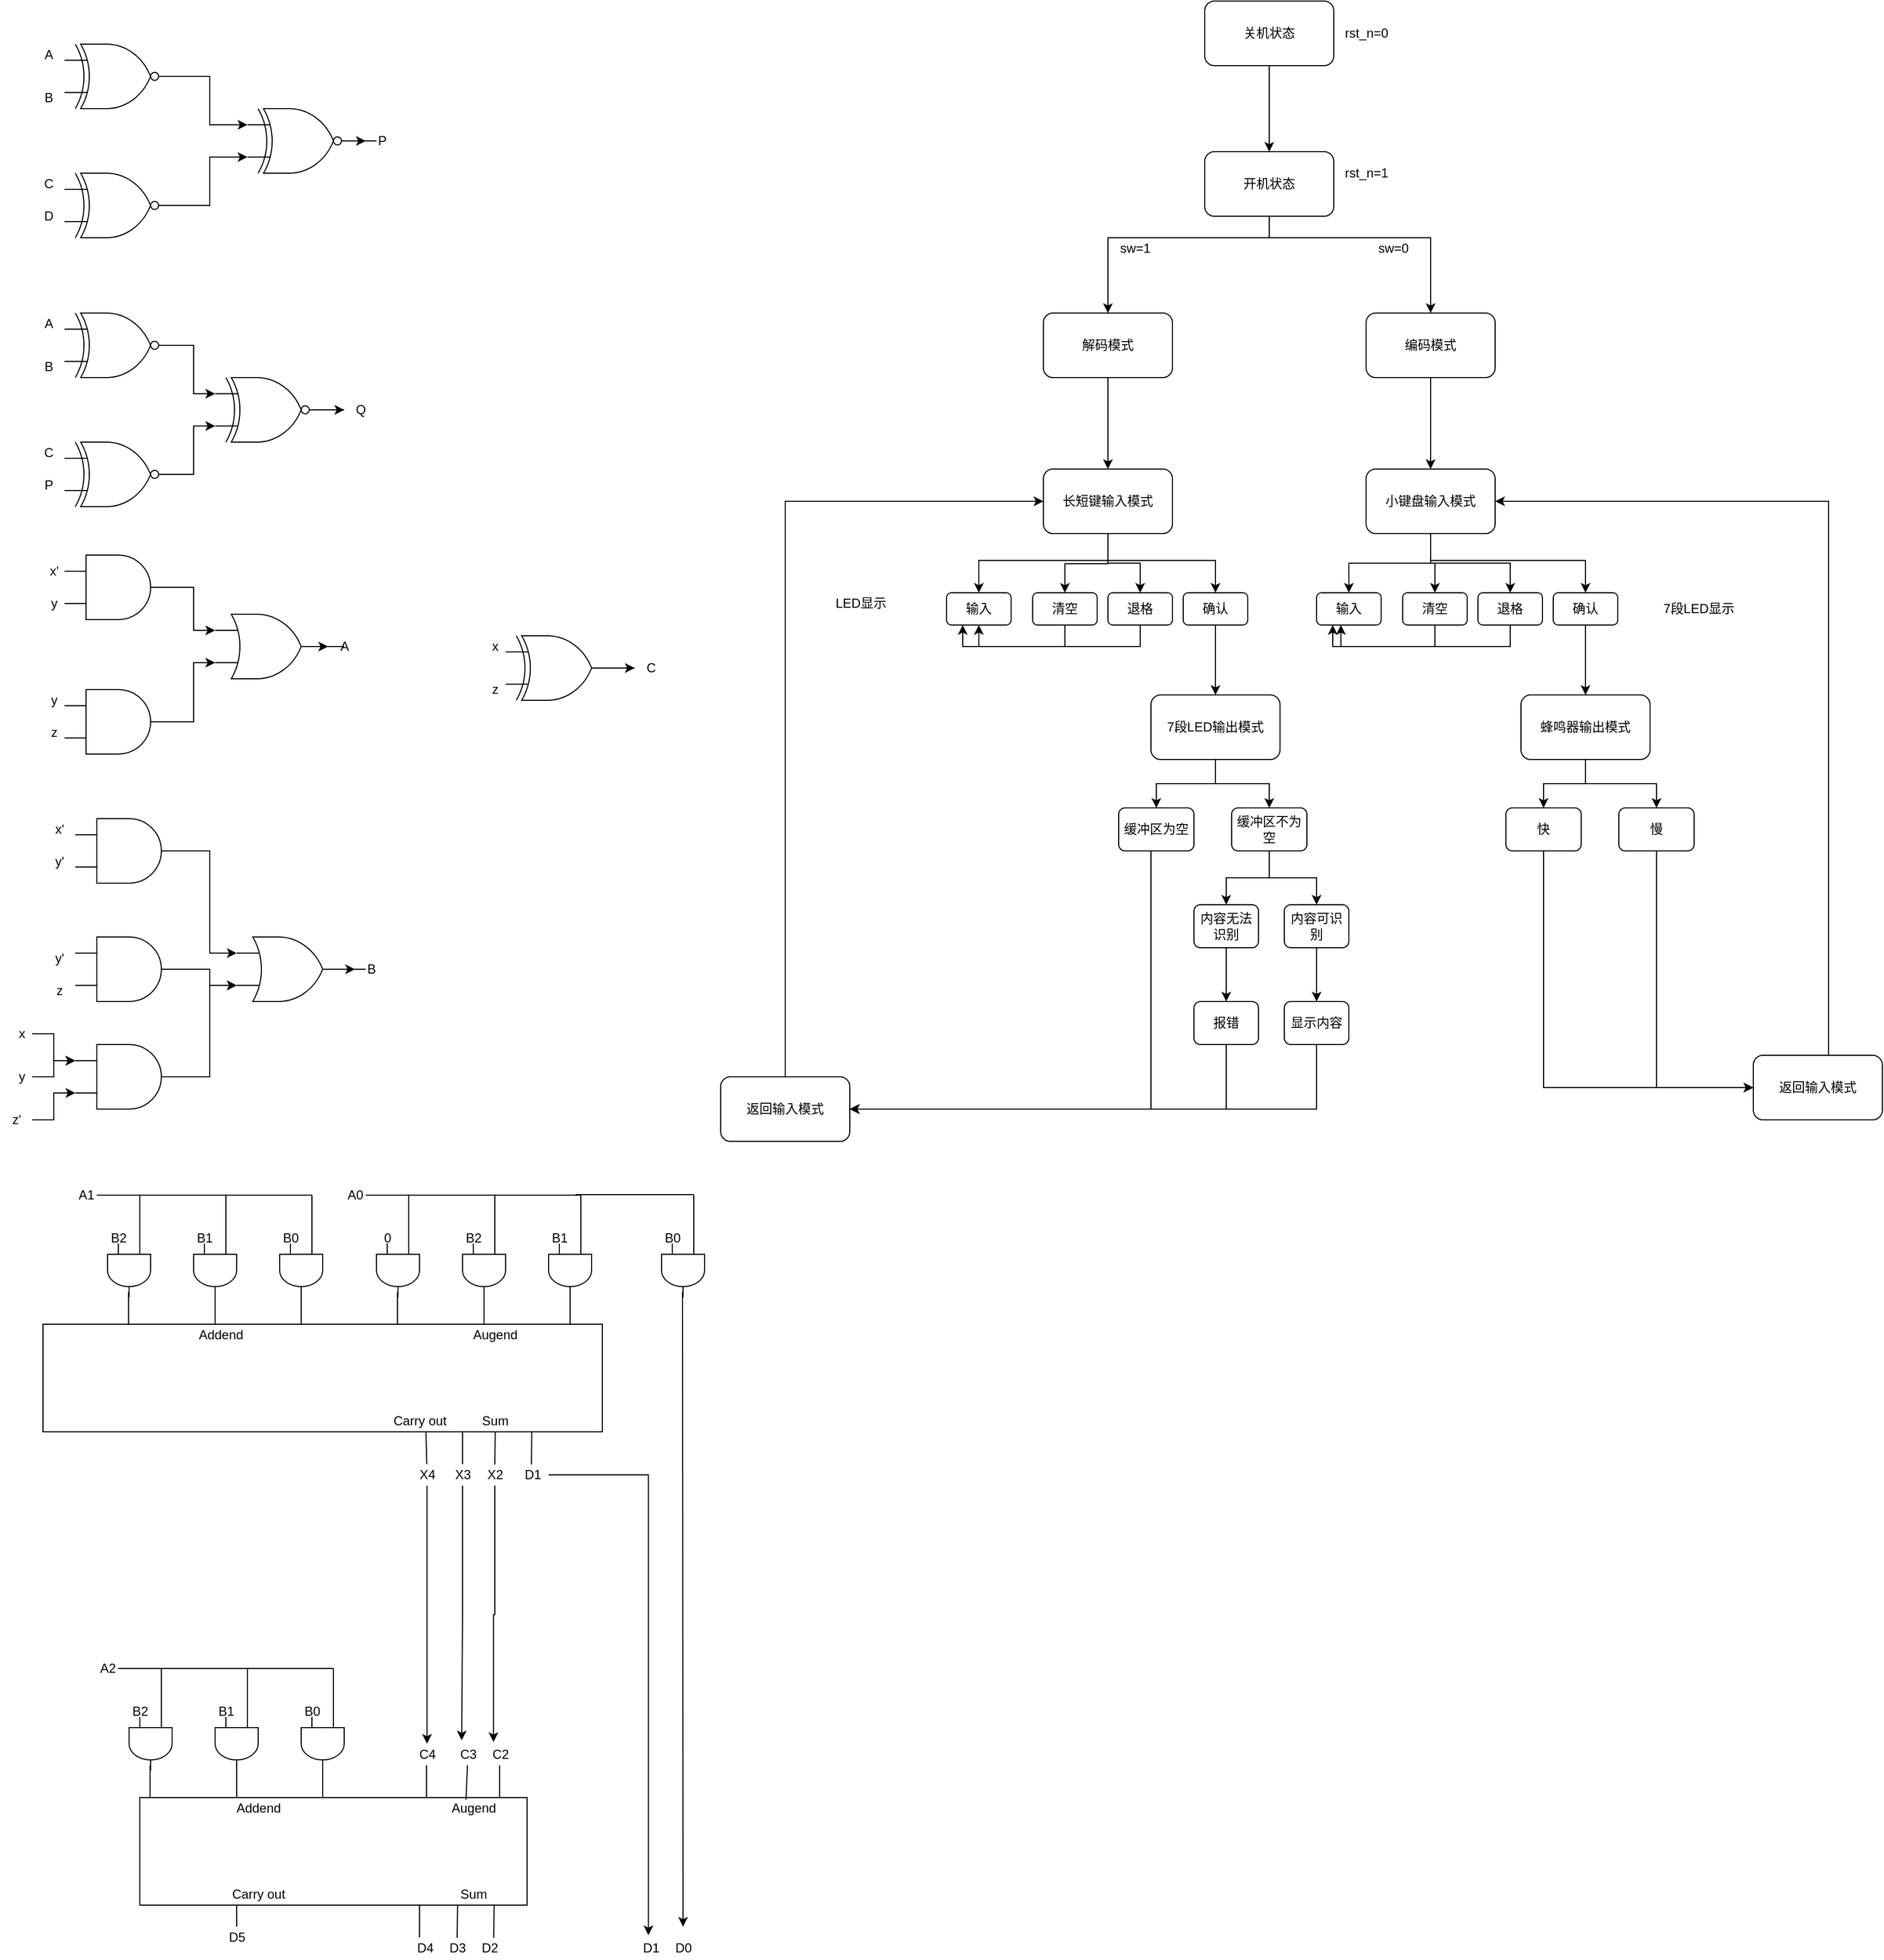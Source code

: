 <mxfile version="15.9.1" type="github">
  <diagram id="HOyGqZg31SvVwOIPDmei" name="Page-1">
    <mxGraphModel dx="2240" dy="741" grid="1" gridSize="10" guides="1" tooltips="1" connect="1" arrows="1" fold="1" page="1" pageScale="1" pageWidth="827" pageHeight="1169" math="0" shadow="0">
      <root>
        <mxCell id="0" />
        <mxCell id="1" parent="0" />
        <mxCell id="2spypk5fZ_alFXh8XVKF-3" value="" style="edgeStyle=orthogonalEdgeStyle;rounded=0;orthogonalLoop=1;jettySize=auto;html=1;" parent="1" source="2spypk5fZ_alFXh8XVKF-1" target="2spypk5fZ_alFXh8XVKF-2" edge="1">
          <mxGeometry relative="1" as="geometry" />
        </mxCell>
        <mxCell id="2spypk5fZ_alFXh8XVKF-1" value="关机状态" style="rounded=1;whiteSpace=wrap;html=1;" parent="1" vertex="1">
          <mxGeometry x="310" y="90" width="120" height="60" as="geometry" />
        </mxCell>
        <mxCell id="2spypk5fZ_alFXh8XVKF-8" style="edgeStyle=orthogonalEdgeStyle;rounded=0;orthogonalLoop=1;jettySize=auto;html=1;entryX=0.5;entryY=0;entryDx=0;entryDy=0;" parent="1" source="2spypk5fZ_alFXh8XVKF-2" target="2spypk5fZ_alFXh8XVKF-6" edge="1">
          <mxGeometry relative="1" as="geometry">
            <Array as="points">
              <mxPoint x="370" y="310" />
              <mxPoint x="220" y="310" />
            </Array>
          </mxGeometry>
        </mxCell>
        <mxCell id="2spypk5fZ_alFXh8XVKF-9" style="edgeStyle=orthogonalEdgeStyle;rounded=0;orthogonalLoop=1;jettySize=auto;html=1;entryX=0.5;entryY=0;entryDx=0;entryDy=0;" parent="1" source="2spypk5fZ_alFXh8XVKF-2" target="2spypk5fZ_alFXh8XVKF-7" edge="1">
          <mxGeometry relative="1" as="geometry">
            <Array as="points">
              <mxPoint x="370" y="310" />
              <mxPoint x="520" y="310" />
              <mxPoint x="520" y="380" />
            </Array>
          </mxGeometry>
        </mxCell>
        <mxCell id="2spypk5fZ_alFXh8XVKF-2" value="开机状态" style="whiteSpace=wrap;html=1;rounded=1;" parent="1" vertex="1">
          <mxGeometry x="310" y="230" width="120" height="60" as="geometry" />
        </mxCell>
        <mxCell id="2spypk5fZ_alFXh8XVKF-4" value="rst_n=0" style="text;html=1;align=center;verticalAlign=middle;resizable=0;points=[];autosize=1;strokeColor=none;fillColor=none;" parent="1" vertex="1">
          <mxGeometry x="430" y="110" width="60" height="20" as="geometry" />
        </mxCell>
        <mxCell id="2spypk5fZ_alFXh8XVKF-5" value="rst_n=1" style="text;html=1;align=center;verticalAlign=middle;resizable=0;points=[];autosize=1;strokeColor=none;fillColor=none;" parent="1" vertex="1">
          <mxGeometry x="430" y="240" width="60" height="20" as="geometry" />
        </mxCell>
        <mxCell id="2spypk5fZ_alFXh8XVKF-15" style="edgeStyle=orthogonalEdgeStyle;rounded=0;orthogonalLoop=1;jettySize=auto;html=1;entryX=0.5;entryY=0;entryDx=0;entryDy=0;" parent="1" source="2spypk5fZ_alFXh8XVKF-6" target="2spypk5fZ_alFXh8XVKF-12" edge="1">
          <mxGeometry relative="1" as="geometry" />
        </mxCell>
        <mxCell id="2spypk5fZ_alFXh8XVKF-6" value="解码模式" style="rounded=1;whiteSpace=wrap;html=1;" parent="1" vertex="1">
          <mxGeometry x="160" y="380" width="120" height="60" as="geometry" />
        </mxCell>
        <mxCell id="2spypk5fZ_alFXh8XVKF-16" style="edgeStyle=orthogonalEdgeStyle;rounded=0;orthogonalLoop=1;jettySize=auto;html=1;entryX=0.5;entryY=0;entryDx=0;entryDy=0;" parent="1" source="2spypk5fZ_alFXh8XVKF-7" target="2spypk5fZ_alFXh8XVKF-14" edge="1">
          <mxGeometry relative="1" as="geometry" />
        </mxCell>
        <mxCell id="2spypk5fZ_alFXh8XVKF-7" value="编码模式" style="rounded=1;whiteSpace=wrap;html=1;" parent="1" vertex="1">
          <mxGeometry x="460" y="380" width="120" height="60" as="geometry" />
        </mxCell>
        <mxCell id="2spypk5fZ_alFXh8XVKF-10" value="sw=1" style="text;html=1;align=center;verticalAlign=middle;resizable=0;points=[];autosize=1;strokeColor=none;fillColor=none;" parent="1" vertex="1">
          <mxGeometry x="220" y="310" width="50" height="20" as="geometry" />
        </mxCell>
        <mxCell id="2spypk5fZ_alFXh8XVKF-11" value="sw=0" style="text;html=1;align=center;verticalAlign=middle;resizable=0;points=[];autosize=1;strokeColor=none;fillColor=none;" parent="1" vertex="1">
          <mxGeometry x="460" y="310" width="50" height="20" as="geometry" />
        </mxCell>
        <mxCell id="2spypk5fZ_alFXh8XVKF-23" style="edgeStyle=orthogonalEdgeStyle;rounded=0;orthogonalLoop=1;jettySize=auto;html=1;entryX=0.5;entryY=0;entryDx=0;entryDy=0;" parent="1" source="2spypk5fZ_alFXh8XVKF-12" target="2spypk5fZ_alFXh8XVKF-17" edge="1">
          <mxGeometry relative="1" as="geometry">
            <Array as="points">
              <mxPoint x="220" y="610" />
              <mxPoint x="100" y="610" />
              <mxPoint x="100" y="640" />
            </Array>
          </mxGeometry>
        </mxCell>
        <mxCell id="2spypk5fZ_alFXh8XVKF-24" style="edgeStyle=orthogonalEdgeStyle;rounded=0;orthogonalLoop=1;jettySize=auto;html=1;entryX=0.5;entryY=0;entryDx=0;entryDy=0;" parent="1" source="2spypk5fZ_alFXh8XVKF-12" target="2spypk5fZ_alFXh8XVKF-20" edge="1">
          <mxGeometry relative="1" as="geometry">
            <Array as="points">
              <mxPoint x="220" y="610" />
              <mxPoint x="320" y="610" />
            </Array>
          </mxGeometry>
        </mxCell>
        <mxCell id="2spypk5fZ_alFXh8XVKF-25" style="edgeStyle=orthogonalEdgeStyle;rounded=0;orthogonalLoop=1;jettySize=auto;html=1;entryX=0.5;entryY=0;entryDx=0;entryDy=0;" parent="1" source="2spypk5fZ_alFXh8XVKF-12" target="2spypk5fZ_alFXh8XVKF-19" edge="1">
          <mxGeometry relative="1" as="geometry" />
        </mxCell>
        <mxCell id="2spypk5fZ_alFXh8XVKF-26" style="edgeStyle=orthogonalEdgeStyle;rounded=0;orthogonalLoop=1;jettySize=auto;html=1;entryX=0.5;entryY=0;entryDx=0;entryDy=0;" parent="1" source="2spypk5fZ_alFXh8XVKF-12" target="2spypk5fZ_alFXh8XVKF-18" edge="1">
          <mxGeometry relative="1" as="geometry">
            <Array as="points">
              <mxPoint x="220" y="613" />
              <mxPoint x="180" y="613" />
            </Array>
          </mxGeometry>
        </mxCell>
        <mxCell id="2spypk5fZ_alFXh8XVKF-12" value="长短键输入模式" style="rounded=1;whiteSpace=wrap;html=1;" parent="1" vertex="1">
          <mxGeometry x="160" y="525" width="120" height="60" as="geometry" />
        </mxCell>
        <mxCell id="2spypk5fZ_alFXh8XVKF-31" style="edgeStyle=orthogonalEdgeStyle;rounded=0;orthogonalLoop=1;jettySize=auto;html=1;entryX=0.5;entryY=0;entryDx=0;entryDy=0;" parent="1" source="2spypk5fZ_alFXh8XVKF-14" target="2spypk5fZ_alFXh8XVKF-27" edge="1">
          <mxGeometry relative="1" as="geometry" />
        </mxCell>
        <mxCell id="2spypk5fZ_alFXh8XVKF-32" style="edgeStyle=orthogonalEdgeStyle;rounded=0;orthogonalLoop=1;jettySize=auto;html=1;entryX=0.5;entryY=0;entryDx=0;entryDy=0;" parent="1" source="2spypk5fZ_alFXh8XVKF-14" target="2spypk5fZ_alFXh8XVKF-28" edge="1">
          <mxGeometry relative="1" as="geometry" />
        </mxCell>
        <mxCell id="2spypk5fZ_alFXh8XVKF-33" style="edgeStyle=orthogonalEdgeStyle;rounded=0;orthogonalLoop=1;jettySize=auto;html=1;entryX=0.5;entryY=0;entryDx=0;entryDy=0;" parent="1" source="2spypk5fZ_alFXh8XVKF-14" target="2spypk5fZ_alFXh8XVKF-29" edge="1">
          <mxGeometry relative="1" as="geometry" />
        </mxCell>
        <mxCell id="2spypk5fZ_alFXh8XVKF-34" style="edgeStyle=orthogonalEdgeStyle;rounded=0;orthogonalLoop=1;jettySize=auto;html=1;" parent="1" source="2spypk5fZ_alFXh8XVKF-14" target="2spypk5fZ_alFXh8XVKF-30" edge="1">
          <mxGeometry relative="1" as="geometry">
            <Array as="points">
              <mxPoint x="520" y="610" />
              <mxPoint x="664" y="610" />
            </Array>
          </mxGeometry>
        </mxCell>
        <mxCell id="2spypk5fZ_alFXh8XVKF-14" value="小键盘输入模式" style="rounded=1;whiteSpace=wrap;html=1;" parent="1" vertex="1">
          <mxGeometry x="460" y="525" width="120" height="60" as="geometry" />
        </mxCell>
        <mxCell id="2spypk5fZ_alFXh8XVKF-17" value="输入" style="rounded=1;whiteSpace=wrap;html=1;" parent="1" vertex="1">
          <mxGeometry x="70" y="640" width="60" height="30" as="geometry" />
        </mxCell>
        <mxCell id="2spypk5fZ_alFXh8XVKF-35" style="edgeStyle=orthogonalEdgeStyle;rounded=0;orthogonalLoop=1;jettySize=auto;html=1;entryX=0.5;entryY=1;entryDx=0;entryDy=0;" parent="1" source="2spypk5fZ_alFXh8XVKF-18" target="2spypk5fZ_alFXh8XVKF-17" edge="1">
          <mxGeometry relative="1" as="geometry">
            <Array as="points">
              <mxPoint x="180" y="690" />
              <mxPoint x="100" y="690" />
            </Array>
          </mxGeometry>
        </mxCell>
        <mxCell id="2spypk5fZ_alFXh8XVKF-18" value="清空" style="rounded=1;whiteSpace=wrap;html=1;" parent="1" vertex="1">
          <mxGeometry x="150" y="640" width="60" height="30" as="geometry" />
        </mxCell>
        <mxCell id="2spypk5fZ_alFXh8XVKF-36" style="edgeStyle=orthogonalEdgeStyle;rounded=0;orthogonalLoop=1;jettySize=auto;html=1;entryX=0.25;entryY=1;entryDx=0;entryDy=0;" parent="1" source="2spypk5fZ_alFXh8XVKF-19" target="2spypk5fZ_alFXh8XVKF-17" edge="1">
          <mxGeometry relative="1" as="geometry">
            <Array as="points">
              <mxPoint x="250" y="690" />
              <mxPoint x="85" y="690" />
            </Array>
          </mxGeometry>
        </mxCell>
        <mxCell id="2spypk5fZ_alFXh8XVKF-19" value="退格" style="rounded=1;whiteSpace=wrap;html=1;" parent="1" vertex="1">
          <mxGeometry x="220" y="640" width="60" height="30" as="geometry" />
        </mxCell>
        <mxCell id="2spypk5fZ_alFXh8XVKF-38" value="" style="edgeStyle=orthogonalEdgeStyle;rounded=0;orthogonalLoop=1;jettySize=auto;html=1;" parent="1" source="2spypk5fZ_alFXh8XVKF-20" target="2spypk5fZ_alFXh8XVKF-37" edge="1">
          <mxGeometry relative="1" as="geometry" />
        </mxCell>
        <mxCell id="2spypk5fZ_alFXh8XVKF-20" value="确认" style="rounded=1;whiteSpace=wrap;html=1;" parent="1" vertex="1">
          <mxGeometry x="290" y="640" width="60" height="30" as="geometry" />
        </mxCell>
        <mxCell id="2spypk5fZ_alFXh8XVKF-27" value="输入" style="rounded=1;whiteSpace=wrap;html=1;" parent="1" vertex="1">
          <mxGeometry x="414" y="640" width="60" height="30" as="geometry" />
        </mxCell>
        <mxCell id="2spypk5fZ_alFXh8XVKF-39" style="edgeStyle=orthogonalEdgeStyle;rounded=0;orthogonalLoop=1;jettySize=auto;html=1;entryX=0.377;entryY=1;entryDx=0;entryDy=0;entryPerimeter=0;" parent="1" source="2spypk5fZ_alFXh8XVKF-28" target="2spypk5fZ_alFXh8XVKF-27" edge="1">
          <mxGeometry relative="1" as="geometry">
            <Array as="points">
              <mxPoint x="524" y="690" />
              <mxPoint x="437" y="690" />
            </Array>
          </mxGeometry>
        </mxCell>
        <mxCell id="2spypk5fZ_alFXh8XVKF-28" value="清空" style="rounded=1;whiteSpace=wrap;html=1;" parent="1" vertex="1">
          <mxGeometry x="494" y="640" width="60" height="30" as="geometry" />
        </mxCell>
        <mxCell id="2spypk5fZ_alFXh8XVKF-40" style="edgeStyle=orthogonalEdgeStyle;rounded=0;orthogonalLoop=1;jettySize=auto;html=1;entryX=0.25;entryY=1;entryDx=0;entryDy=0;" parent="1" source="2spypk5fZ_alFXh8XVKF-29" target="2spypk5fZ_alFXh8XVKF-27" edge="1">
          <mxGeometry relative="1" as="geometry">
            <Array as="points">
              <mxPoint x="594" y="690" />
              <mxPoint x="429" y="690" />
            </Array>
          </mxGeometry>
        </mxCell>
        <mxCell id="2spypk5fZ_alFXh8XVKF-29" value="退格" style="rounded=1;whiteSpace=wrap;html=1;" parent="1" vertex="1">
          <mxGeometry x="564" y="640" width="60" height="30" as="geometry" />
        </mxCell>
        <mxCell id="2spypk5fZ_alFXh8XVKF-42" value="" style="edgeStyle=orthogonalEdgeStyle;rounded=0;orthogonalLoop=1;jettySize=auto;html=1;" parent="1" source="2spypk5fZ_alFXh8XVKF-30" target="2spypk5fZ_alFXh8XVKF-41" edge="1">
          <mxGeometry relative="1" as="geometry" />
        </mxCell>
        <mxCell id="2spypk5fZ_alFXh8XVKF-30" value="确认" style="rounded=1;whiteSpace=wrap;html=1;" parent="1" vertex="1">
          <mxGeometry x="634" y="640" width="60" height="30" as="geometry" />
        </mxCell>
        <mxCell id="2spypk5fZ_alFXh8XVKF-52" style="edgeStyle=orthogonalEdgeStyle;rounded=0;orthogonalLoop=1;jettySize=auto;html=1;entryX=0.5;entryY=0;entryDx=0;entryDy=0;" parent="1" source="2spypk5fZ_alFXh8XVKF-37" target="2spypk5fZ_alFXh8XVKF-43" edge="1">
          <mxGeometry relative="1" as="geometry" />
        </mxCell>
        <mxCell id="2spypk5fZ_alFXh8XVKF-53" style="edgeStyle=orthogonalEdgeStyle;rounded=0;orthogonalLoop=1;jettySize=auto;html=1;entryX=0.5;entryY=0;entryDx=0;entryDy=0;" parent="1" source="2spypk5fZ_alFXh8XVKF-37" target="2spypk5fZ_alFXh8XVKF-48" edge="1">
          <mxGeometry relative="1" as="geometry" />
        </mxCell>
        <mxCell id="2spypk5fZ_alFXh8XVKF-37" value="7段LED输出模式" style="whiteSpace=wrap;html=1;rounded=1;" parent="1" vertex="1">
          <mxGeometry x="260" y="735" width="120" height="60" as="geometry" />
        </mxCell>
        <mxCell id="2spypk5fZ_alFXh8XVKF-68" style="edgeStyle=orthogonalEdgeStyle;rounded=0;orthogonalLoop=1;jettySize=auto;html=1;entryX=0.5;entryY=0;entryDx=0;entryDy=0;" parent="1" source="2spypk5fZ_alFXh8XVKF-41" target="2spypk5fZ_alFXh8XVKF-50" edge="1">
          <mxGeometry relative="1" as="geometry" />
        </mxCell>
        <mxCell id="2spypk5fZ_alFXh8XVKF-69" style="edgeStyle=orthogonalEdgeStyle;rounded=0;orthogonalLoop=1;jettySize=auto;html=1;entryX=0.5;entryY=0;entryDx=0;entryDy=0;" parent="1" source="2spypk5fZ_alFXh8XVKF-41" target="2spypk5fZ_alFXh8XVKF-51" edge="1">
          <mxGeometry relative="1" as="geometry" />
        </mxCell>
        <mxCell id="2spypk5fZ_alFXh8XVKF-41" value="蜂鸣器输出模式" style="whiteSpace=wrap;html=1;rounded=1;" parent="1" vertex="1">
          <mxGeometry x="604" y="735" width="120" height="60" as="geometry" />
        </mxCell>
        <mxCell id="2spypk5fZ_alFXh8XVKF-75" style="edgeStyle=orthogonalEdgeStyle;rounded=0;orthogonalLoop=1;jettySize=auto;html=1;entryX=1;entryY=0.5;entryDx=0;entryDy=0;" parent="1" source="2spypk5fZ_alFXh8XVKF-43" target="2spypk5fZ_alFXh8XVKF-64" edge="1">
          <mxGeometry relative="1" as="geometry">
            <Array as="points">
              <mxPoint x="260" y="1120" />
            </Array>
          </mxGeometry>
        </mxCell>
        <mxCell id="2spypk5fZ_alFXh8XVKF-43" value="缓冲区为空" style="rounded=1;whiteSpace=wrap;html=1;" parent="1" vertex="1">
          <mxGeometry x="230" y="840" width="70" height="40" as="geometry" />
        </mxCell>
        <mxCell id="2spypk5fZ_alFXh8XVKF-56" style="edgeStyle=orthogonalEdgeStyle;rounded=0;orthogonalLoop=1;jettySize=auto;html=1;entryX=0.5;entryY=0;entryDx=0;entryDy=0;" parent="1" source="2spypk5fZ_alFXh8XVKF-48" target="2spypk5fZ_alFXh8XVKF-54" edge="1">
          <mxGeometry relative="1" as="geometry" />
        </mxCell>
        <mxCell id="2spypk5fZ_alFXh8XVKF-57" style="edgeStyle=orthogonalEdgeStyle;rounded=0;orthogonalLoop=1;jettySize=auto;html=1;entryX=0.5;entryY=0;entryDx=0;entryDy=0;" parent="1" source="2spypk5fZ_alFXh8XVKF-48" target="2spypk5fZ_alFXh8XVKF-55" edge="1">
          <mxGeometry relative="1" as="geometry" />
        </mxCell>
        <mxCell id="2spypk5fZ_alFXh8XVKF-48" value="缓冲区不为空" style="rounded=1;whiteSpace=wrap;html=1;" parent="1" vertex="1">
          <mxGeometry x="335" y="840" width="70" height="40" as="geometry" />
        </mxCell>
        <mxCell id="2spypk5fZ_alFXh8XVKF-72" style="edgeStyle=orthogonalEdgeStyle;rounded=0;orthogonalLoop=1;jettySize=auto;html=1;entryX=0;entryY=0.5;entryDx=0;entryDy=0;" parent="1" source="2spypk5fZ_alFXh8XVKF-50" target="2spypk5fZ_alFXh8XVKF-70" edge="1">
          <mxGeometry relative="1" as="geometry">
            <Array as="points">
              <mxPoint x="625" y="1100" />
            </Array>
          </mxGeometry>
        </mxCell>
        <mxCell id="2spypk5fZ_alFXh8XVKF-50" value="快" style="rounded=1;whiteSpace=wrap;html=1;" parent="1" vertex="1">
          <mxGeometry x="590" y="840" width="70" height="40" as="geometry" />
        </mxCell>
        <mxCell id="2spypk5fZ_alFXh8XVKF-73" style="edgeStyle=orthogonalEdgeStyle;rounded=0;orthogonalLoop=1;jettySize=auto;html=1;entryX=0;entryY=0.5;entryDx=0;entryDy=0;" parent="1" source="2spypk5fZ_alFXh8XVKF-51" target="2spypk5fZ_alFXh8XVKF-70" edge="1">
          <mxGeometry relative="1" as="geometry">
            <Array as="points">
              <mxPoint x="730" y="1100" />
            </Array>
          </mxGeometry>
        </mxCell>
        <mxCell id="2spypk5fZ_alFXh8XVKF-51" value="慢" style="rounded=1;whiteSpace=wrap;html=1;" parent="1" vertex="1">
          <mxGeometry x="695" y="840" width="70" height="40" as="geometry" />
        </mxCell>
        <mxCell id="2spypk5fZ_alFXh8XVKF-61" style="edgeStyle=orthogonalEdgeStyle;rounded=0;orthogonalLoop=1;jettySize=auto;html=1;entryX=0.5;entryY=0;entryDx=0;entryDy=0;" parent="1" source="2spypk5fZ_alFXh8XVKF-54" target="2spypk5fZ_alFXh8XVKF-58" edge="1">
          <mxGeometry relative="1" as="geometry" />
        </mxCell>
        <mxCell id="2spypk5fZ_alFXh8XVKF-54" value="内容无法识别" style="rounded=1;whiteSpace=wrap;html=1;" parent="1" vertex="1">
          <mxGeometry x="300" y="930" width="60" height="40" as="geometry" />
        </mxCell>
        <mxCell id="2spypk5fZ_alFXh8XVKF-62" style="edgeStyle=orthogonalEdgeStyle;rounded=0;orthogonalLoop=1;jettySize=auto;html=1;entryX=0.5;entryY=0;entryDx=0;entryDy=0;" parent="1" source="2spypk5fZ_alFXh8XVKF-55" target="2spypk5fZ_alFXh8XVKF-60" edge="1">
          <mxGeometry relative="1" as="geometry" />
        </mxCell>
        <mxCell id="2spypk5fZ_alFXh8XVKF-55" value="内容可识别" style="rounded=1;whiteSpace=wrap;html=1;" parent="1" vertex="1">
          <mxGeometry x="384" y="930" width="60" height="40" as="geometry" />
        </mxCell>
        <mxCell id="2spypk5fZ_alFXh8XVKF-65" style="edgeStyle=orthogonalEdgeStyle;rounded=0;orthogonalLoop=1;jettySize=auto;html=1;entryX=1;entryY=0.5;entryDx=0;entryDy=0;" parent="1" source="2spypk5fZ_alFXh8XVKF-58" target="2spypk5fZ_alFXh8XVKF-64" edge="1">
          <mxGeometry relative="1" as="geometry">
            <Array as="points">
              <mxPoint x="330" y="1120" />
            </Array>
          </mxGeometry>
        </mxCell>
        <mxCell id="2spypk5fZ_alFXh8XVKF-58" value="报错" style="rounded=1;whiteSpace=wrap;html=1;" parent="1" vertex="1">
          <mxGeometry x="300" y="1020" width="60" height="40" as="geometry" />
        </mxCell>
        <mxCell id="2spypk5fZ_alFXh8XVKF-66" style="edgeStyle=orthogonalEdgeStyle;rounded=0;orthogonalLoop=1;jettySize=auto;html=1;entryX=1;entryY=0.5;entryDx=0;entryDy=0;" parent="1" source="2spypk5fZ_alFXh8XVKF-60" target="2spypk5fZ_alFXh8XVKF-64" edge="1">
          <mxGeometry relative="1" as="geometry">
            <Array as="points">
              <mxPoint x="414" y="1120" />
            </Array>
          </mxGeometry>
        </mxCell>
        <mxCell id="2spypk5fZ_alFXh8XVKF-60" value="显示内容" style="rounded=1;whiteSpace=wrap;html=1;" parent="1" vertex="1">
          <mxGeometry x="384" y="1020" width="60" height="40" as="geometry" />
        </mxCell>
        <mxCell id="2spypk5fZ_alFXh8XVKF-67" style="edgeStyle=orthogonalEdgeStyle;rounded=0;orthogonalLoop=1;jettySize=auto;html=1;entryX=0;entryY=0.5;entryDx=0;entryDy=0;" parent="1" source="2spypk5fZ_alFXh8XVKF-64" target="2spypk5fZ_alFXh8XVKF-12" edge="1">
          <mxGeometry relative="1" as="geometry">
            <Array as="points">
              <mxPoint x="-80" y="555" />
            </Array>
          </mxGeometry>
        </mxCell>
        <mxCell id="2spypk5fZ_alFXh8XVKF-64" value="返回输入模式" style="rounded=1;whiteSpace=wrap;html=1;" parent="1" vertex="1">
          <mxGeometry x="-140" y="1090" width="120" height="60" as="geometry" />
        </mxCell>
        <mxCell id="2spypk5fZ_alFXh8XVKF-74" style="edgeStyle=orthogonalEdgeStyle;rounded=0;orthogonalLoop=1;jettySize=auto;html=1;entryX=1;entryY=0.5;entryDx=0;entryDy=0;" parent="1" source="2spypk5fZ_alFXh8XVKF-70" target="2spypk5fZ_alFXh8XVKF-14" edge="1">
          <mxGeometry relative="1" as="geometry">
            <Array as="points">
              <mxPoint x="890" y="555" />
            </Array>
          </mxGeometry>
        </mxCell>
        <mxCell id="2spypk5fZ_alFXh8XVKF-70" value="返回输入模式" style="rounded=1;whiteSpace=wrap;html=1;" parent="1" vertex="1">
          <mxGeometry x="820" y="1070" width="120" height="60" as="geometry" />
        </mxCell>
        <mxCell id="2spypk5fZ_alFXh8XVKF-76" value="LED显示" style="text;html=1;align=center;verticalAlign=middle;resizable=0;points=[];autosize=1;strokeColor=none;fillColor=none;" parent="1" vertex="1">
          <mxGeometry x="-45" y="640" width="70" height="20" as="geometry" />
        </mxCell>
        <mxCell id="2spypk5fZ_alFXh8XVKF-77" value="7段LED显示" style="text;html=1;align=center;verticalAlign=middle;resizable=0;points=[];autosize=1;strokeColor=none;fillColor=none;" parent="1" vertex="1">
          <mxGeometry x="724" y="645" width="90" height="20" as="geometry" />
        </mxCell>
        <mxCell id="EskCLJCr_Wl9IF_5nc5p-11" style="edgeStyle=orthogonalEdgeStyle;rounded=0;orthogonalLoop=1;jettySize=auto;html=1;exitX=1;exitY=0.5;exitDx=0;exitDy=0;exitPerimeter=0;entryX=0;entryY=0.25;entryDx=0;entryDy=0;entryPerimeter=0;" parent="1" source="EskCLJCr_Wl9IF_5nc5p-1" target="EskCLJCr_Wl9IF_5nc5p-10" edge="1">
          <mxGeometry relative="1" as="geometry" />
        </mxCell>
        <mxCell id="EskCLJCr_Wl9IF_5nc5p-1" value="" style="verticalLabelPosition=bottom;shadow=0;dashed=0;align=center;html=1;verticalAlign=top;shape=mxgraph.electrical.logic_gates.logic_gate;operation=xor;negating=1;negSize=0.15;" parent="1" vertex="1">
          <mxGeometry x="-750" y="130" width="100" height="60" as="geometry" />
        </mxCell>
        <mxCell id="EskCLJCr_Wl9IF_5nc5p-12" style="edgeStyle=orthogonalEdgeStyle;rounded=0;orthogonalLoop=1;jettySize=auto;html=1;exitX=1;exitY=0.5;exitDx=0;exitDy=0;exitPerimeter=0;entryX=0;entryY=0.75;entryDx=0;entryDy=0;entryPerimeter=0;" parent="1" source="EskCLJCr_Wl9IF_5nc5p-2" target="EskCLJCr_Wl9IF_5nc5p-10" edge="1">
          <mxGeometry relative="1" as="geometry" />
        </mxCell>
        <mxCell id="EskCLJCr_Wl9IF_5nc5p-2" value="" style="verticalLabelPosition=bottom;shadow=0;dashed=0;align=center;html=1;verticalAlign=top;shape=mxgraph.electrical.logic_gates.logic_gate;operation=xor;negating=1;negSize=0.15;" parent="1" vertex="1">
          <mxGeometry x="-750" y="250" width="100" height="60" as="geometry" />
        </mxCell>
        <mxCell id="EskCLJCr_Wl9IF_5nc5p-19" style="edgeStyle=orthogonalEdgeStyle;rounded=0;orthogonalLoop=1;jettySize=auto;html=1;exitX=1;exitY=0.5;exitDx=0;exitDy=0;exitPerimeter=0;entryX=0;entryY=0.25;entryDx=0;entryDy=0;entryPerimeter=0;" parent="1" source="EskCLJCr_Wl9IF_5nc5p-3" target="EskCLJCr_Wl9IF_5nc5p-18" edge="1">
          <mxGeometry relative="1" as="geometry" />
        </mxCell>
        <mxCell id="EskCLJCr_Wl9IF_5nc5p-3" value="" style="verticalLabelPosition=bottom;shadow=0;dashed=0;align=center;html=1;verticalAlign=top;shape=mxgraph.electrical.logic_gates.logic_gate;operation=xor;negating=1;negSize=0.15;" parent="1" vertex="1">
          <mxGeometry x="-750" y="380" width="100" height="60" as="geometry" />
        </mxCell>
        <mxCell id="EskCLJCr_Wl9IF_5nc5p-20" style="edgeStyle=orthogonalEdgeStyle;rounded=0;orthogonalLoop=1;jettySize=auto;html=1;exitX=1;exitY=0.5;exitDx=0;exitDy=0;exitPerimeter=0;entryX=0;entryY=0.75;entryDx=0;entryDy=0;entryPerimeter=0;" parent="1" source="EskCLJCr_Wl9IF_5nc5p-4" target="EskCLJCr_Wl9IF_5nc5p-18" edge="1">
          <mxGeometry relative="1" as="geometry" />
        </mxCell>
        <mxCell id="EskCLJCr_Wl9IF_5nc5p-4" value="" style="verticalLabelPosition=bottom;shadow=0;dashed=0;align=center;html=1;verticalAlign=top;shape=mxgraph.electrical.logic_gates.logic_gate;operation=xor;negating=1;negSize=0.15;" parent="1" vertex="1">
          <mxGeometry x="-750" y="500" width="100" height="60" as="geometry" />
        </mxCell>
        <mxCell id="EskCLJCr_Wl9IF_5nc5p-5" value="A" style="text;html=1;align=center;verticalAlign=middle;resizable=0;points=[];autosize=1;strokeColor=none;fillColor=none;" parent="1" vertex="1">
          <mxGeometry x="-780" y="130" width="30" height="20" as="geometry" />
        </mxCell>
        <mxCell id="EskCLJCr_Wl9IF_5nc5p-6" value="B" style="text;html=1;align=center;verticalAlign=middle;resizable=0;points=[];autosize=1;strokeColor=none;fillColor=none;" parent="1" vertex="1">
          <mxGeometry x="-780" y="170" width="30" height="20" as="geometry" />
        </mxCell>
        <mxCell id="EskCLJCr_Wl9IF_5nc5p-7" value="P" style="text;html=1;align=center;verticalAlign=middle;resizable=0;points=[];autosize=1;strokeColor=none;fillColor=none;" parent="1" vertex="1">
          <mxGeometry x="-470" y="210" width="30" height="20" as="geometry" />
        </mxCell>
        <mxCell id="EskCLJCr_Wl9IF_5nc5p-8" value="D" style="text;html=1;align=center;verticalAlign=middle;resizable=0;points=[];autosize=1;strokeColor=none;fillColor=none;" parent="1" vertex="1">
          <mxGeometry x="-780" y="280" width="30" height="20" as="geometry" />
        </mxCell>
        <mxCell id="EskCLJCr_Wl9IF_5nc5p-9" value="C" style="text;html=1;align=center;verticalAlign=middle;resizable=0;points=[];autosize=1;strokeColor=none;fillColor=none;" parent="1" vertex="1">
          <mxGeometry x="-780" y="250" width="30" height="20" as="geometry" />
        </mxCell>
        <mxCell id="EskCLJCr_Wl9IF_5nc5p-13" style="edgeStyle=orthogonalEdgeStyle;rounded=0;orthogonalLoop=1;jettySize=auto;html=1;exitX=1;exitY=0.5;exitDx=0;exitDy=0;exitPerimeter=0;" parent="1" source="EskCLJCr_Wl9IF_5nc5p-10" target="EskCLJCr_Wl9IF_5nc5p-7" edge="1">
          <mxGeometry relative="1" as="geometry" />
        </mxCell>
        <mxCell id="EskCLJCr_Wl9IF_5nc5p-10" value="" style="verticalLabelPosition=bottom;shadow=0;dashed=0;align=center;html=1;verticalAlign=top;shape=mxgraph.electrical.logic_gates.logic_gate;operation=xor;negating=1;negSize=0.15;" parent="1" vertex="1">
          <mxGeometry x="-580" y="190" width="100" height="60" as="geometry" />
        </mxCell>
        <mxCell id="EskCLJCr_Wl9IF_5nc5p-14" value="A" style="text;html=1;align=center;verticalAlign=middle;resizable=0;points=[];autosize=1;strokeColor=none;fillColor=none;" parent="1" vertex="1">
          <mxGeometry x="-780" y="380" width="30" height="20" as="geometry" />
        </mxCell>
        <mxCell id="EskCLJCr_Wl9IF_5nc5p-15" value="B" style="text;html=1;align=center;verticalAlign=middle;resizable=0;points=[];autosize=1;strokeColor=none;fillColor=none;" parent="1" vertex="1">
          <mxGeometry x="-780" y="420" width="30" height="20" as="geometry" />
        </mxCell>
        <mxCell id="EskCLJCr_Wl9IF_5nc5p-16" value="P" style="text;html=1;align=center;verticalAlign=middle;resizable=0;points=[];autosize=1;strokeColor=none;fillColor=none;" parent="1" vertex="1">
          <mxGeometry x="-780" y="530" width="30" height="20" as="geometry" />
        </mxCell>
        <mxCell id="EskCLJCr_Wl9IF_5nc5p-17" value="C" style="text;html=1;align=center;verticalAlign=middle;resizable=0;points=[];autosize=1;strokeColor=none;fillColor=none;" parent="1" vertex="1">
          <mxGeometry x="-780" y="500" width="30" height="20" as="geometry" />
        </mxCell>
        <mxCell id="EskCLJCr_Wl9IF_5nc5p-23" style="edgeStyle=orthogonalEdgeStyle;rounded=0;orthogonalLoop=1;jettySize=auto;html=1;exitX=1;exitY=0.5;exitDx=0;exitDy=0;exitPerimeter=0;" parent="1" source="EskCLJCr_Wl9IF_5nc5p-18" target="EskCLJCr_Wl9IF_5nc5p-21" edge="1">
          <mxGeometry relative="1" as="geometry" />
        </mxCell>
        <mxCell id="EskCLJCr_Wl9IF_5nc5p-18" value="" style="verticalLabelPosition=bottom;shadow=0;dashed=0;align=center;html=1;verticalAlign=top;shape=mxgraph.electrical.logic_gates.logic_gate;operation=xor;negating=1;negSize=0.15;" parent="1" vertex="1">
          <mxGeometry x="-610" y="440" width="100" height="60" as="geometry" />
        </mxCell>
        <mxCell id="EskCLJCr_Wl9IF_5nc5p-21" value="Q" style="text;html=1;align=center;verticalAlign=middle;resizable=0;points=[];autosize=1;strokeColor=none;fillColor=none;" parent="1" vertex="1">
          <mxGeometry x="-490" y="460" width="30" height="20" as="geometry" />
        </mxCell>
        <mxCell id="EskCLJCr_Wl9IF_5nc5p-31" style="edgeStyle=orthogonalEdgeStyle;rounded=0;orthogonalLoop=1;jettySize=auto;html=1;exitX=1;exitY=0.5;exitDx=0;exitDy=0;exitPerimeter=0;entryX=0;entryY=0.25;entryDx=0;entryDy=0;entryPerimeter=0;" parent="1" source="EskCLJCr_Wl9IF_5nc5p-24" target="EskCLJCr_Wl9IF_5nc5p-26" edge="1">
          <mxGeometry relative="1" as="geometry" />
        </mxCell>
        <mxCell id="EskCLJCr_Wl9IF_5nc5p-24" value="" style="verticalLabelPosition=bottom;shadow=0;dashed=0;align=center;html=1;verticalAlign=top;shape=mxgraph.electrical.logic_gates.logic_gate;operation=and;" parent="1" vertex="1">
          <mxGeometry x="-750" y="605" width="100" height="60" as="geometry" />
        </mxCell>
        <mxCell id="EskCLJCr_Wl9IF_5nc5p-33" style="edgeStyle=orthogonalEdgeStyle;rounded=0;orthogonalLoop=1;jettySize=auto;html=1;exitX=1;exitY=0.5;exitDx=0;exitDy=0;exitPerimeter=0;entryX=0;entryY=0.75;entryDx=0;entryDy=0;entryPerimeter=0;" parent="1" source="EskCLJCr_Wl9IF_5nc5p-25" target="EskCLJCr_Wl9IF_5nc5p-26" edge="1">
          <mxGeometry relative="1" as="geometry" />
        </mxCell>
        <mxCell id="EskCLJCr_Wl9IF_5nc5p-25" value="" style="verticalLabelPosition=bottom;shadow=0;dashed=0;align=center;html=1;verticalAlign=top;shape=mxgraph.electrical.logic_gates.logic_gate;operation=and;" parent="1" vertex="1">
          <mxGeometry x="-750" y="730" width="100" height="60" as="geometry" />
        </mxCell>
        <mxCell id="EskCLJCr_Wl9IF_5nc5p-35" style="edgeStyle=orthogonalEdgeStyle;rounded=0;orthogonalLoop=1;jettySize=auto;html=1;exitX=1;exitY=0.5;exitDx=0;exitDy=0;exitPerimeter=0;" parent="1" source="EskCLJCr_Wl9IF_5nc5p-26" target="EskCLJCr_Wl9IF_5nc5p-34" edge="1">
          <mxGeometry relative="1" as="geometry" />
        </mxCell>
        <mxCell id="EskCLJCr_Wl9IF_5nc5p-26" value="" style="verticalLabelPosition=bottom;shadow=0;dashed=0;align=center;html=1;verticalAlign=top;shape=mxgraph.electrical.logic_gates.logic_gate;operation=or;" parent="1" vertex="1">
          <mxGeometry x="-610" y="660" width="100" height="60" as="geometry" />
        </mxCell>
        <mxCell id="EskCLJCr_Wl9IF_5nc5p-27" value="x&#39;" style="text;html=1;align=center;verticalAlign=middle;resizable=0;points=[];autosize=1;strokeColor=none;fillColor=none;" parent="1" vertex="1">
          <mxGeometry x="-775" y="610" width="30" height="20" as="geometry" />
        </mxCell>
        <mxCell id="EskCLJCr_Wl9IF_5nc5p-28" value="y" style="text;html=1;align=center;verticalAlign=middle;resizable=0;points=[];autosize=1;strokeColor=none;fillColor=none;" parent="1" vertex="1">
          <mxGeometry x="-770" y="640" width="20" height="20" as="geometry" />
        </mxCell>
        <mxCell id="EskCLJCr_Wl9IF_5nc5p-29" value="y" style="text;html=1;align=center;verticalAlign=middle;resizable=0;points=[];autosize=1;strokeColor=none;fillColor=none;" parent="1" vertex="1">
          <mxGeometry x="-770" y="730" width="20" height="20" as="geometry" />
        </mxCell>
        <mxCell id="EskCLJCr_Wl9IF_5nc5p-30" value="z" style="text;html=1;align=center;verticalAlign=middle;resizable=0;points=[];autosize=1;strokeColor=none;fillColor=none;" parent="1" vertex="1">
          <mxGeometry x="-770" y="760" width="20" height="20" as="geometry" />
        </mxCell>
        <mxCell id="EskCLJCr_Wl9IF_5nc5p-34" value="A" style="text;html=1;align=center;verticalAlign=middle;resizable=0;points=[];autosize=1;strokeColor=none;fillColor=none;" parent="1" vertex="1">
          <mxGeometry x="-505" y="680" width="30" height="20" as="geometry" />
        </mxCell>
        <mxCell id="EskCLJCr_Wl9IF_5nc5p-51" style="edgeStyle=orthogonalEdgeStyle;rounded=0;orthogonalLoop=1;jettySize=auto;html=1;exitX=1;exitY=0.5;exitDx=0;exitDy=0;exitPerimeter=0;entryX=0;entryY=0.25;entryDx=0;entryDy=0;entryPerimeter=0;" parent="1" source="EskCLJCr_Wl9IF_5nc5p-36" target="EskCLJCr_Wl9IF_5nc5p-39" edge="1">
          <mxGeometry relative="1" as="geometry" />
        </mxCell>
        <mxCell id="EskCLJCr_Wl9IF_5nc5p-36" value="" style="verticalLabelPosition=bottom;shadow=0;dashed=0;align=center;html=1;verticalAlign=top;shape=mxgraph.electrical.logic_gates.logic_gate;operation=and;" parent="1" vertex="1">
          <mxGeometry x="-740" y="850" width="100" height="60" as="geometry" />
        </mxCell>
        <mxCell id="EskCLJCr_Wl9IF_5nc5p-52" style="edgeStyle=orthogonalEdgeStyle;rounded=0;orthogonalLoop=1;jettySize=auto;html=1;exitX=1;exitY=0.5;exitDx=0;exitDy=0;exitPerimeter=0;entryX=0;entryY=0.75;entryDx=0;entryDy=0;entryPerimeter=0;" parent="1" source="EskCLJCr_Wl9IF_5nc5p-37" target="EskCLJCr_Wl9IF_5nc5p-39" edge="1">
          <mxGeometry relative="1" as="geometry" />
        </mxCell>
        <mxCell id="EskCLJCr_Wl9IF_5nc5p-37" value="" style="verticalLabelPosition=bottom;shadow=0;dashed=0;align=center;html=1;verticalAlign=top;shape=mxgraph.electrical.logic_gates.logic_gate;operation=and;" parent="1" vertex="1">
          <mxGeometry x="-740" y="960" width="100" height="60" as="geometry" />
        </mxCell>
        <mxCell id="EskCLJCr_Wl9IF_5nc5p-55" style="edgeStyle=orthogonalEdgeStyle;rounded=0;orthogonalLoop=1;jettySize=auto;html=1;entryX=0;entryY=0.75;entryDx=0;entryDy=0;entryPerimeter=0;" parent="1" source="EskCLJCr_Wl9IF_5nc5p-38" target="EskCLJCr_Wl9IF_5nc5p-39" edge="1">
          <mxGeometry relative="1" as="geometry" />
        </mxCell>
        <mxCell id="EskCLJCr_Wl9IF_5nc5p-38" value="" style="verticalLabelPosition=bottom;shadow=0;dashed=0;align=center;html=1;verticalAlign=top;shape=mxgraph.electrical.logic_gates.logic_gate;operation=and;" parent="1" vertex="1">
          <mxGeometry x="-740" y="1060" width="100" height="60" as="geometry" />
        </mxCell>
        <mxCell id="EskCLJCr_Wl9IF_5nc5p-57" style="edgeStyle=orthogonalEdgeStyle;rounded=0;orthogonalLoop=1;jettySize=auto;html=1;exitX=1;exitY=0.5;exitDx=0;exitDy=0;exitPerimeter=0;" parent="1" source="EskCLJCr_Wl9IF_5nc5p-39" target="EskCLJCr_Wl9IF_5nc5p-56" edge="1">
          <mxGeometry relative="1" as="geometry" />
        </mxCell>
        <mxCell id="EskCLJCr_Wl9IF_5nc5p-39" value="" style="verticalLabelPosition=bottom;shadow=0;dashed=0;align=center;html=1;verticalAlign=top;shape=mxgraph.electrical.logic_gates.logic_gate;operation=or;" parent="1" vertex="1">
          <mxGeometry x="-590" y="960" width="100" height="60" as="geometry" />
        </mxCell>
        <mxCell id="EskCLJCr_Wl9IF_5nc5p-40" value="x&#39;" style="text;html=1;align=center;verticalAlign=middle;resizable=0;points=[];autosize=1;strokeColor=none;fillColor=none;" parent="1" vertex="1">
          <mxGeometry x="-770" y="850" width="30" height="20" as="geometry" />
        </mxCell>
        <mxCell id="EskCLJCr_Wl9IF_5nc5p-41" value="y&#39;" style="text;html=1;align=center;verticalAlign=middle;resizable=0;points=[];autosize=1;strokeColor=none;fillColor=none;" parent="1" vertex="1">
          <mxGeometry x="-770" y="880" width="30" height="20" as="geometry" />
        </mxCell>
        <mxCell id="EskCLJCr_Wl9IF_5nc5p-42" value="y&#39;" style="text;html=1;align=center;verticalAlign=middle;resizable=0;points=[];autosize=1;strokeColor=none;fillColor=none;" parent="1" vertex="1">
          <mxGeometry x="-770" y="970" width="30" height="20" as="geometry" />
        </mxCell>
        <mxCell id="EskCLJCr_Wl9IF_5nc5p-43" value="z" style="text;html=1;align=center;verticalAlign=middle;resizable=0;points=[];autosize=1;strokeColor=none;fillColor=none;" parent="1" vertex="1">
          <mxGeometry x="-765" y="1000" width="20" height="20" as="geometry" />
        </mxCell>
        <mxCell id="EskCLJCr_Wl9IF_5nc5p-49" style="edgeStyle=orthogonalEdgeStyle;rounded=0;orthogonalLoop=1;jettySize=auto;html=1;entryX=0;entryY=0.25;entryDx=0;entryDy=0;entryPerimeter=0;" parent="1" source="EskCLJCr_Wl9IF_5nc5p-44" target="EskCLJCr_Wl9IF_5nc5p-38" edge="1">
          <mxGeometry relative="1" as="geometry" />
        </mxCell>
        <mxCell id="EskCLJCr_Wl9IF_5nc5p-44" value="y" style="text;html=1;align=center;verticalAlign=middle;resizable=0;points=[];autosize=1;strokeColor=none;fillColor=none;" parent="1" vertex="1">
          <mxGeometry x="-800" y="1080" width="20" height="20" as="geometry" />
        </mxCell>
        <mxCell id="EskCLJCr_Wl9IF_5nc5p-50" style="edgeStyle=orthogonalEdgeStyle;rounded=0;orthogonalLoop=1;jettySize=auto;html=1;entryX=0;entryY=0.75;entryDx=0;entryDy=0;entryPerimeter=0;" parent="1" source="EskCLJCr_Wl9IF_5nc5p-45" target="EskCLJCr_Wl9IF_5nc5p-38" edge="1">
          <mxGeometry relative="1" as="geometry" />
        </mxCell>
        <mxCell id="EskCLJCr_Wl9IF_5nc5p-45" value="z&#39;" style="text;html=1;align=center;verticalAlign=middle;resizable=0;points=[];autosize=1;strokeColor=none;fillColor=none;" parent="1" vertex="1">
          <mxGeometry x="-810" y="1120" width="30" height="20" as="geometry" />
        </mxCell>
        <mxCell id="EskCLJCr_Wl9IF_5nc5p-47" style="edgeStyle=orthogonalEdgeStyle;rounded=0;orthogonalLoop=1;jettySize=auto;html=1;entryX=0;entryY=0.25;entryDx=0;entryDy=0;entryPerimeter=0;" parent="1" source="EskCLJCr_Wl9IF_5nc5p-46" target="EskCLJCr_Wl9IF_5nc5p-38" edge="1">
          <mxGeometry relative="1" as="geometry" />
        </mxCell>
        <mxCell id="EskCLJCr_Wl9IF_5nc5p-46" value="x" style="text;html=1;align=center;verticalAlign=middle;resizable=0;points=[];autosize=1;strokeColor=none;fillColor=none;" parent="1" vertex="1">
          <mxGeometry x="-800" y="1040" width="20" height="20" as="geometry" />
        </mxCell>
        <mxCell id="EskCLJCr_Wl9IF_5nc5p-56" value="B" style="text;html=1;align=center;verticalAlign=middle;resizable=0;points=[];autosize=1;strokeColor=none;fillColor=none;" parent="1" vertex="1">
          <mxGeometry x="-480" y="980" width="30" height="20" as="geometry" />
        </mxCell>
        <mxCell id="EskCLJCr_Wl9IF_5nc5p-63" style="edgeStyle=orthogonalEdgeStyle;rounded=0;orthogonalLoop=1;jettySize=auto;html=1;" parent="1" source="EskCLJCr_Wl9IF_5nc5p-58" target="EskCLJCr_Wl9IF_5nc5p-61" edge="1">
          <mxGeometry relative="1" as="geometry" />
        </mxCell>
        <mxCell id="EskCLJCr_Wl9IF_5nc5p-58" value="" style="verticalLabelPosition=bottom;shadow=0;dashed=0;align=center;html=1;verticalAlign=top;shape=mxgraph.electrical.logic_gates.logic_gate;operation=xor;" parent="1" vertex="1">
          <mxGeometry x="-340" y="680" width="100" height="60" as="geometry" />
        </mxCell>
        <mxCell id="EskCLJCr_Wl9IF_5nc5p-59" value="x" style="text;html=1;align=center;verticalAlign=middle;resizable=0;points=[];autosize=1;strokeColor=none;fillColor=none;" parent="1" vertex="1">
          <mxGeometry x="-360" y="680" width="20" height="20" as="geometry" />
        </mxCell>
        <mxCell id="EskCLJCr_Wl9IF_5nc5p-60" value="z" style="text;html=1;align=center;verticalAlign=middle;resizable=0;points=[];autosize=1;strokeColor=none;fillColor=none;" parent="1" vertex="1">
          <mxGeometry x="-360" y="720" width="20" height="20" as="geometry" />
        </mxCell>
        <mxCell id="EskCLJCr_Wl9IF_5nc5p-61" value="C" style="text;html=1;align=center;verticalAlign=middle;resizable=0;points=[];autosize=1;strokeColor=none;fillColor=none;" parent="1" vertex="1">
          <mxGeometry x="-220" y="700" width="30" height="20" as="geometry" />
        </mxCell>
        <mxCell id="EskCLJCr_Wl9IF_5nc5p-65" value="" style="rounded=0;whiteSpace=wrap;html=1;" parent="1" vertex="1">
          <mxGeometry x="-770" y="1320" width="520" height="100" as="geometry" />
        </mxCell>
        <mxCell id="EskCLJCr_Wl9IF_5nc5p-66" value="Addend" style="text;html=1;align=center;verticalAlign=middle;resizable=0;points=[];autosize=1;strokeColor=none;fillColor=none;" parent="1" vertex="1">
          <mxGeometry x="-635" y="1320" width="60" height="20" as="geometry" />
        </mxCell>
        <mxCell id="EskCLJCr_Wl9IF_5nc5p-67" value="Augend" style="text;html=1;align=center;verticalAlign=middle;resizable=0;points=[];autosize=1;strokeColor=none;fillColor=none;" parent="1" vertex="1">
          <mxGeometry x="-380" y="1320" width="60" height="20" as="geometry" />
        </mxCell>
        <mxCell id="EskCLJCr_Wl9IF_5nc5p-68" value="Carry out" style="text;html=1;align=center;verticalAlign=middle;resizable=0;points=[];autosize=1;strokeColor=none;fillColor=none;" parent="1" vertex="1">
          <mxGeometry x="-455" y="1400" width="70" height="20" as="geometry" />
        </mxCell>
        <mxCell id="EskCLJCr_Wl9IF_5nc5p-69" value="Sum" style="text;html=1;align=center;verticalAlign=middle;resizable=0;points=[];autosize=1;strokeColor=none;fillColor=none;" parent="1" vertex="1">
          <mxGeometry x="-370" y="1400" width="40" height="20" as="geometry" />
        </mxCell>
        <mxCell id="EskCLJCr_Wl9IF_5nc5p-71" value="" style="endArrow=none;html=1;rounded=0;" parent="1" edge="1">
          <mxGeometry width="50" height="50" relative="1" as="geometry">
            <mxPoint x="-610" y="1320" as="sourcePoint" />
            <mxPoint x="-610" y="1290" as="targetPoint" />
          </mxGeometry>
        </mxCell>
        <mxCell id="EskCLJCr_Wl9IF_5nc5p-72" value="" style="endArrow=none;html=1;rounded=0;" parent="1" edge="1">
          <mxGeometry width="50" height="50" relative="1" as="geometry">
            <mxPoint x="-690.5" y="1320" as="sourcePoint" />
            <mxPoint x="-690.5" y="1290" as="targetPoint" />
          </mxGeometry>
        </mxCell>
        <mxCell id="EskCLJCr_Wl9IF_5nc5p-73" value="" style="endArrow=none;html=1;rounded=0;" parent="1" edge="1">
          <mxGeometry width="50" height="50" relative="1" as="geometry">
            <mxPoint x="-530" y="1320" as="sourcePoint" />
            <mxPoint x="-530" y="1290" as="targetPoint" />
          </mxGeometry>
        </mxCell>
        <mxCell id="EskCLJCr_Wl9IF_5nc5p-87" value="" style="endArrow=none;html=1;rounded=0;entryX=0.586;entryY=1.02;entryDx=0;entryDy=0;entryPerimeter=0;" parent="1" target="EskCLJCr_Wl9IF_5nc5p-68" edge="1" source="EskCLJCr_Wl9IF_5nc5p-96">
          <mxGeometry width="50" height="50" relative="1" as="geometry">
            <mxPoint x="-485" y="1440" as="sourcePoint" />
            <mxPoint x="-630" y="1420" as="targetPoint" />
          </mxGeometry>
        </mxCell>
        <mxCell id="EskCLJCr_Wl9IF_5nc5p-92" value="" style="endArrow=none;html=1;rounded=0;" parent="1" edge="1">
          <mxGeometry width="50" height="50" relative="1" as="geometry">
            <mxPoint x="-380" y="1450" as="sourcePoint" />
            <mxPoint x="-380" y="1420" as="targetPoint" />
          </mxGeometry>
        </mxCell>
        <mxCell id="EskCLJCr_Wl9IF_5nc5p-93" value="" style="endArrow=none;html=1;rounded=0;entryX=0.668;entryY=0.996;entryDx=0;entryDy=0;entryPerimeter=0;" parent="1" edge="1">
          <mxGeometry width="50" height="50" relative="1" as="geometry">
            <mxPoint x="-350" y="1450.4" as="sourcePoint" />
            <mxPoint x="-349.6" y="1420" as="targetPoint" />
          </mxGeometry>
        </mxCell>
        <mxCell id="EskCLJCr_Wl9IF_5nc5p-94" value="" style="endArrow=none;html=1;rounded=0;entryX=0.668;entryY=0.996;entryDx=0;entryDy=0;entryPerimeter=0;" parent="1" edge="1">
          <mxGeometry width="50" height="50" relative="1" as="geometry">
            <mxPoint x="-316" y="1450.4" as="sourcePoint" />
            <mxPoint x="-315.6" y="1420" as="targetPoint" />
          </mxGeometry>
        </mxCell>
        <mxCell id="oU-DhmcbrvJ8t3cKhx5B-103" style="edgeStyle=orthogonalEdgeStyle;rounded=0;orthogonalLoop=1;jettySize=auto;html=1;" edge="1" parent="1" source="EskCLJCr_Wl9IF_5nc5p-96" target="oU-DhmcbrvJ8t3cKhx5B-22">
          <mxGeometry relative="1" as="geometry" />
        </mxCell>
        <mxCell id="EskCLJCr_Wl9IF_5nc5p-96" value="X4" style="text;html=1;align=center;verticalAlign=middle;resizable=0;points=[];autosize=1;strokeColor=none;fillColor=none;" parent="1" vertex="1">
          <mxGeometry x="-428" y="1450" width="30" height="20" as="geometry" />
        </mxCell>
        <mxCell id="oU-DhmcbrvJ8t3cKhx5B-56" style="edgeStyle=orthogonalEdgeStyle;rounded=0;orthogonalLoop=1;jettySize=auto;html=1;entryX=0.307;entryY=-0.16;entryDx=0;entryDy=0;entryPerimeter=0;" edge="1" parent="1" source="EskCLJCr_Wl9IF_5nc5p-107" target="oU-DhmcbrvJ8t3cKhx5B-21">
          <mxGeometry relative="1" as="geometry" />
        </mxCell>
        <mxCell id="EskCLJCr_Wl9IF_5nc5p-107" value="X3" style="text;html=1;align=center;verticalAlign=middle;resizable=0;points=[];autosize=1;strokeColor=none;fillColor=none;" parent="1" vertex="1">
          <mxGeometry x="-395" y="1450" width="30" height="20" as="geometry" />
        </mxCell>
        <mxCell id="oU-DhmcbrvJ8t3cKhx5B-57" style="edgeStyle=orthogonalEdgeStyle;rounded=0;orthogonalLoop=1;jettySize=auto;html=1;entryX=0.293;entryY=-0.08;entryDx=0;entryDy=0;entryPerimeter=0;" edge="1" parent="1" source="EskCLJCr_Wl9IF_5nc5p-108" target="oU-DhmcbrvJ8t3cKhx5B-20">
          <mxGeometry relative="1" as="geometry">
            <mxPoint x="-350" y="1700" as="targetPoint" />
          </mxGeometry>
        </mxCell>
        <mxCell id="EskCLJCr_Wl9IF_5nc5p-108" value="X2" style="text;html=1;align=center;verticalAlign=middle;resizable=0;points=[];autosize=1;strokeColor=none;fillColor=none;" parent="1" vertex="1">
          <mxGeometry x="-365" y="1450" width="30" height="20" as="geometry" />
        </mxCell>
        <mxCell id="EskCLJCr_Wl9IF_5nc5p-109" value="D1" style="text;html=1;align=center;verticalAlign=middle;resizable=0;points=[];autosize=1;strokeColor=none;fillColor=none;" parent="1" vertex="1">
          <mxGeometry x="-220" y="1890" width="30" height="20" as="geometry" />
        </mxCell>
        <mxCell id="EskCLJCr_Wl9IF_5nc5p-110" value="" style="verticalLabelPosition=bottom;shadow=0;dashed=0;align=center;html=1;verticalAlign=top;shape=mxgraph.electrical.logic_gates.logic_gate;operation=and;rotation=90;" parent="1" vertex="1">
          <mxGeometry x="-715" y="1250" width="50" height="40" as="geometry" />
        </mxCell>
        <mxCell id="EskCLJCr_Wl9IF_5nc5p-111" value="" style="verticalLabelPosition=bottom;shadow=0;dashed=0;align=center;html=1;verticalAlign=top;shape=mxgraph.electrical.logic_gates.logic_gate;operation=and;rotation=90;" parent="1" vertex="1">
          <mxGeometry x="-635" y="1250" width="50" height="40" as="geometry" />
        </mxCell>
        <mxCell id="EskCLJCr_Wl9IF_5nc5p-112" value="" style="verticalLabelPosition=bottom;shadow=0;dashed=0;align=center;html=1;verticalAlign=top;shape=mxgraph.electrical.logic_gates.logic_gate;operation=and;rotation=90;" parent="1" vertex="1">
          <mxGeometry x="-555" y="1250" width="50" height="40" as="geometry" />
        </mxCell>
        <mxCell id="EskCLJCr_Wl9IF_5nc5p-113" value="" style="endArrow=none;html=1;rounded=0;" parent="1" edge="1">
          <mxGeometry width="50" height="50" relative="1" as="geometry">
            <mxPoint x="-720" y="1200" as="sourcePoint" />
            <mxPoint x="-520" y="1200" as="targetPoint" />
          </mxGeometry>
        </mxCell>
        <mxCell id="EskCLJCr_Wl9IF_5nc5p-114" value="" style="endArrow=none;html=1;rounded=0;exitX=0;exitY=0.25;exitDx=0;exitDy=0;exitPerimeter=0;" parent="1" source="EskCLJCr_Wl9IF_5nc5p-112" edge="1">
          <mxGeometry width="50" height="50" relative="1" as="geometry">
            <mxPoint x="-515" y="1250" as="sourcePoint" />
            <mxPoint x="-520" y="1200" as="targetPoint" />
          </mxGeometry>
        </mxCell>
        <mxCell id="EskCLJCr_Wl9IF_5nc5p-115" value="" style="endArrow=none;html=1;rounded=0;exitX=0;exitY=0.25;exitDx=0;exitDy=0;exitPerimeter=0;" parent="1" source="EskCLJCr_Wl9IF_5nc5p-111" edge="1">
          <mxGeometry width="50" height="50" relative="1" as="geometry">
            <mxPoint x="-610" y="1250" as="sourcePoint" />
            <mxPoint x="-600" y="1200" as="targetPoint" />
          </mxGeometry>
        </mxCell>
        <mxCell id="EskCLJCr_Wl9IF_5nc5p-116" value="" style="endArrow=none;html=1;rounded=0;" parent="1" edge="1">
          <mxGeometry width="50" height="50" relative="1" as="geometry">
            <mxPoint x="-680" y="1250" as="sourcePoint" />
            <mxPoint x="-680" y="1200" as="targetPoint" />
          </mxGeometry>
        </mxCell>
        <mxCell id="EskCLJCr_Wl9IF_5nc5p-117" value="B2" style="text;html=1;align=center;verticalAlign=middle;resizable=0;points=[];autosize=1;strokeColor=none;fillColor=none;" parent="1" vertex="1">
          <mxGeometry x="-715" y="1230" width="30" height="20" as="geometry" />
        </mxCell>
        <mxCell id="EskCLJCr_Wl9IF_5nc5p-118" value="B1" style="text;html=1;align=center;verticalAlign=middle;resizable=0;points=[];autosize=1;strokeColor=none;fillColor=none;" parent="1" vertex="1">
          <mxGeometry x="-635" y="1230" width="30" height="20" as="geometry" />
        </mxCell>
        <mxCell id="EskCLJCr_Wl9IF_5nc5p-119" value="B0" style="text;html=1;align=center;verticalAlign=middle;resizable=0;points=[];autosize=1;strokeColor=none;fillColor=none;" parent="1" vertex="1">
          <mxGeometry x="-555" y="1230" width="30" height="20" as="geometry" />
        </mxCell>
        <mxCell id="EskCLJCr_Wl9IF_5nc5p-121" value="A1" style="text;html=1;align=center;verticalAlign=middle;resizable=0;points=[];autosize=1;strokeColor=none;fillColor=none;" parent="1" vertex="1">
          <mxGeometry x="-745" y="1190" width="30" height="20" as="geometry" />
        </mxCell>
        <mxCell id="oU-DhmcbrvJ8t3cKhx5B-1" value="" style="rounded=0;whiteSpace=wrap;html=1;" vertex="1" parent="1">
          <mxGeometry x="-680" y="1760" width="360" height="100" as="geometry" />
        </mxCell>
        <mxCell id="oU-DhmcbrvJ8t3cKhx5B-2" value="Addend" style="text;html=1;align=center;verticalAlign=middle;resizable=0;points=[];autosize=1;strokeColor=none;fillColor=none;" vertex="1" parent="1">
          <mxGeometry x="-600" y="1760" width="60" height="20" as="geometry" />
        </mxCell>
        <mxCell id="oU-DhmcbrvJ8t3cKhx5B-3" value="Augend" style="text;html=1;align=center;verticalAlign=middle;resizable=0;points=[];autosize=1;strokeColor=none;fillColor=none;" vertex="1" parent="1">
          <mxGeometry x="-400" y="1760" width="60" height="20" as="geometry" />
        </mxCell>
        <mxCell id="oU-DhmcbrvJ8t3cKhx5B-4" value="Carry out" style="text;html=1;align=center;verticalAlign=middle;resizable=0;points=[];autosize=1;strokeColor=none;fillColor=none;" vertex="1" parent="1">
          <mxGeometry x="-605" y="1840" width="70" height="20" as="geometry" />
        </mxCell>
        <mxCell id="oU-DhmcbrvJ8t3cKhx5B-5" value="Sum" style="text;html=1;align=center;verticalAlign=middle;resizable=0;points=[];autosize=1;strokeColor=none;fillColor=none;" vertex="1" parent="1">
          <mxGeometry x="-390" y="1840" width="40" height="20" as="geometry" />
        </mxCell>
        <mxCell id="oU-DhmcbrvJ8t3cKhx5B-6" value="" style="endArrow=none;html=1;rounded=0;" edge="1" parent="1">
          <mxGeometry width="50" height="50" relative="1" as="geometry">
            <mxPoint x="-590" y="1760" as="sourcePoint" />
            <mxPoint x="-590" y="1730" as="targetPoint" />
          </mxGeometry>
        </mxCell>
        <mxCell id="oU-DhmcbrvJ8t3cKhx5B-7" value="" style="endArrow=none;html=1;rounded=0;" edge="1" parent="1">
          <mxGeometry width="50" height="50" relative="1" as="geometry">
            <mxPoint x="-670.5" y="1760" as="sourcePoint" />
            <mxPoint x="-670.5" y="1730" as="targetPoint" />
          </mxGeometry>
        </mxCell>
        <mxCell id="oU-DhmcbrvJ8t3cKhx5B-8" value="" style="endArrow=none;html=1;rounded=0;" edge="1" parent="1">
          <mxGeometry width="50" height="50" relative="1" as="geometry">
            <mxPoint x="-510" y="1760" as="sourcePoint" />
            <mxPoint x="-510" y="1730" as="targetPoint" />
          </mxGeometry>
        </mxCell>
        <mxCell id="oU-DhmcbrvJ8t3cKhx5B-9" value="" style="endArrow=none;html=1;rounded=0;" edge="1" parent="1">
          <mxGeometry width="50" height="50" relative="1" as="geometry">
            <mxPoint x="-413.5" y="1760" as="sourcePoint" />
            <mxPoint x="-413.5" y="1730" as="targetPoint" />
          </mxGeometry>
        </mxCell>
        <mxCell id="oU-DhmcbrvJ8t3cKhx5B-10" value="" style="endArrow=none;html=1;rounded=0;exitX=0.387;exitY=0.1;exitDx=0;exitDy=0;exitPerimeter=0;" edge="1" parent="1" source="oU-DhmcbrvJ8t3cKhx5B-3" target="oU-DhmcbrvJ8t3cKhx5B-21">
          <mxGeometry width="50" height="50" relative="1" as="geometry">
            <mxPoint x="-370" y="1760" as="sourcePoint" />
            <mxPoint x="-370" y="1730" as="targetPoint" />
          </mxGeometry>
        </mxCell>
        <mxCell id="oU-DhmcbrvJ8t3cKhx5B-11" value="" style="endArrow=none;html=1;rounded=0;" edge="1" parent="1">
          <mxGeometry width="50" height="50" relative="1" as="geometry">
            <mxPoint x="-345.5" y="1760" as="sourcePoint" />
            <mxPoint x="-345.5" y="1730" as="targetPoint" />
          </mxGeometry>
        </mxCell>
        <mxCell id="oU-DhmcbrvJ8t3cKhx5B-12" value="" style="endArrow=none;html=1;rounded=0;entryX=0.214;entryY=0.98;entryDx=0;entryDy=0;entryPerimeter=0;" edge="1" parent="1" target="oU-DhmcbrvJ8t3cKhx5B-4">
          <mxGeometry width="50" height="50" relative="1" as="geometry">
            <mxPoint x="-590" y="1880" as="sourcePoint" />
            <mxPoint x="-540" y="1860" as="targetPoint" />
          </mxGeometry>
        </mxCell>
        <mxCell id="oU-DhmcbrvJ8t3cKhx5B-13" value="" style="endArrow=none;html=1;rounded=0;" edge="1" parent="1">
          <mxGeometry width="50" height="50" relative="1" as="geometry">
            <mxPoint x="-420" y="1890" as="sourcePoint" />
            <mxPoint x="-420" y="1860" as="targetPoint" />
          </mxGeometry>
        </mxCell>
        <mxCell id="oU-DhmcbrvJ8t3cKhx5B-14" value="" style="endArrow=none;html=1;rounded=0;entryX=0.668;entryY=0.996;entryDx=0;entryDy=0;entryPerimeter=0;" edge="1" parent="1">
          <mxGeometry width="50" height="50" relative="1" as="geometry">
            <mxPoint x="-385" y="1890.4" as="sourcePoint" />
            <mxPoint x="-384.6" y="1860" as="targetPoint" />
          </mxGeometry>
        </mxCell>
        <mxCell id="oU-DhmcbrvJ8t3cKhx5B-15" value="" style="endArrow=none;html=1;rounded=0;entryX=0.668;entryY=0.996;entryDx=0;entryDy=0;entryPerimeter=0;" edge="1" parent="1">
          <mxGeometry width="50" height="50" relative="1" as="geometry">
            <mxPoint x="-351" y="1890.4" as="sourcePoint" />
            <mxPoint x="-350.6" y="1860" as="targetPoint" />
          </mxGeometry>
        </mxCell>
        <mxCell id="oU-DhmcbrvJ8t3cKhx5B-17" value="D5" style="text;html=1;align=center;verticalAlign=middle;resizable=0;points=[];autosize=1;strokeColor=none;fillColor=none;" vertex="1" parent="1">
          <mxGeometry x="-605" y="1880" width="30" height="20" as="geometry" />
        </mxCell>
        <mxCell id="oU-DhmcbrvJ8t3cKhx5B-18" value="B0" style="text;html=1;align=center;verticalAlign=middle;resizable=0;points=[];autosize=1;strokeColor=none;fillColor=none;" vertex="1" parent="1">
          <mxGeometry x="-200" y="1230" width="30" height="20" as="geometry" />
        </mxCell>
        <mxCell id="oU-DhmcbrvJ8t3cKhx5B-20" value="C2" style="text;html=1;align=center;verticalAlign=middle;resizable=0;points=[];autosize=1;strokeColor=none;fillColor=none;" vertex="1" parent="1">
          <mxGeometry x="-360" y="1710" width="30" height="20" as="geometry" />
        </mxCell>
        <mxCell id="oU-DhmcbrvJ8t3cKhx5B-21" value="C3" style="text;html=1;align=center;verticalAlign=middle;resizable=0;points=[];autosize=1;strokeColor=none;fillColor=none;" vertex="1" parent="1">
          <mxGeometry x="-390" y="1710" width="30" height="20" as="geometry" />
        </mxCell>
        <mxCell id="oU-DhmcbrvJ8t3cKhx5B-22" value="C4" style="text;html=1;align=center;verticalAlign=middle;resizable=0;points=[];autosize=1;strokeColor=none;fillColor=none;" vertex="1" parent="1">
          <mxGeometry x="-428" y="1710" width="30" height="20" as="geometry" />
        </mxCell>
        <mxCell id="oU-DhmcbrvJ8t3cKhx5B-24" value="" style="endArrow=classic;html=1;rounded=0;" edge="1" parent="1">
          <mxGeometry width="50" height="50" relative="1" as="geometry">
            <mxPoint x="-175.5" y="1290" as="sourcePoint" />
            <mxPoint x="-175" y="1880" as="targetPoint" />
          </mxGeometry>
        </mxCell>
        <mxCell id="oU-DhmcbrvJ8t3cKhx5B-26" value="D0" style="text;html=1;align=center;verticalAlign=middle;resizable=0;points=[];autosize=1;strokeColor=none;fillColor=none;" vertex="1" parent="1">
          <mxGeometry x="-190" y="1890" width="30" height="20" as="geometry" />
        </mxCell>
        <mxCell id="oU-DhmcbrvJ8t3cKhx5B-27" value="D4" style="text;html=1;align=center;verticalAlign=middle;resizable=0;points=[];autosize=1;strokeColor=none;fillColor=none;" vertex="1" parent="1">
          <mxGeometry x="-430" y="1890" width="30" height="20" as="geometry" />
        </mxCell>
        <mxCell id="oU-DhmcbrvJ8t3cKhx5B-28" value="D3" style="text;html=1;align=center;verticalAlign=middle;resizable=0;points=[];autosize=1;strokeColor=none;fillColor=none;" vertex="1" parent="1">
          <mxGeometry x="-400" y="1890" width="30" height="20" as="geometry" />
        </mxCell>
        <mxCell id="oU-DhmcbrvJ8t3cKhx5B-29" value="D2" style="text;html=1;align=center;verticalAlign=middle;resizable=0;points=[];autosize=1;strokeColor=none;fillColor=none;" vertex="1" parent="1">
          <mxGeometry x="-370" y="1890" width="30" height="20" as="geometry" />
        </mxCell>
        <mxCell id="oU-DhmcbrvJ8t3cKhx5B-30" value="" style="verticalLabelPosition=bottom;shadow=0;dashed=0;align=center;html=1;verticalAlign=top;shape=mxgraph.electrical.logic_gates.logic_gate;operation=and;rotation=90;" vertex="1" parent="1">
          <mxGeometry x="-695" y="1690" width="50" height="40" as="geometry" />
        </mxCell>
        <mxCell id="oU-DhmcbrvJ8t3cKhx5B-31" value="" style="verticalLabelPosition=bottom;shadow=0;dashed=0;align=center;html=1;verticalAlign=top;shape=mxgraph.electrical.logic_gates.logic_gate;operation=and;rotation=90;" vertex="1" parent="1">
          <mxGeometry x="-615" y="1690" width="50" height="40" as="geometry" />
        </mxCell>
        <mxCell id="oU-DhmcbrvJ8t3cKhx5B-32" value="" style="verticalLabelPosition=bottom;shadow=0;dashed=0;align=center;html=1;verticalAlign=top;shape=mxgraph.electrical.logic_gates.logic_gate;operation=and;rotation=90;" vertex="1" parent="1">
          <mxGeometry x="-535" y="1690" width="50" height="40" as="geometry" />
        </mxCell>
        <mxCell id="oU-DhmcbrvJ8t3cKhx5B-33" value="" style="endArrow=none;html=1;rounded=0;" edge="1" parent="1">
          <mxGeometry width="50" height="50" relative="1" as="geometry">
            <mxPoint x="-700" y="1640" as="sourcePoint" />
            <mxPoint x="-500" y="1640" as="targetPoint" />
          </mxGeometry>
        </mxCell>
        <mxCell id="oU-DhmcbrvJ8t3cKhx5B-34" value="" style="endArrow=none;html=1;rounded=0;exitX=0;exitY=0.25;exitDx=0;exitDy=0;exitPerimeter=0;" edge="1" parent="1" source="oU-DhmcbrvJ8t3cKhx5B-32">
          <mxGeometry width="50" height="50" relative="1" as="geometry">
            <mxPoint x="-495" y="1690" as="sourcePoint" />
            <mxPoint x="-500" y="1640" as="targetPoint" />
          </mxGeometry>
        </mxCell>
        <mxCell id="oU-DhmcbrvJ8t3cKhx5B-35" value="" style="endArrow=none;html=1;rounded=0;exitX=0;exitY=0.25;exitDx=0;exitDy=0;exitPerimeter=0;" edge="1" parent="1" source="oU-DhmcbrvJ8t3cKhx5B-31">
          <mxGeometry width="50" height="50" relative="1" as="geometry">
            <mxPoint x="-590" y="1690" as="sourcePoint" />
            <mxPoint x="-580" y="1640" as="targetPoint" />
          </mxGeometry>
        </mxCell>
        <mxCell id="oU-DhmcbrvJ8t3cKhx5B-36" value="" style="endArrow=none;html=1;rounded=0;" edge="1" parent="1">
          <mxGeometry width="50" height="50" relative="1" as="geometry">
            <mxPoint x="-660" y="1690" as="sourcePoint" />
            <mxPoint x="-660" y="1640" as="targetPoint" />
          </mxGeometry>
        </mxCell>
        <mxCell id="oU-DhmcbrvJ8t3cKhx5B-37" value="B2" style="text;html=1;align=center;verticalAlign=middle;resizable=0;points=[];autosize=1;strokeColor=none;fillColor=none;" vertex="1" parent="1">
          <mxGeometry x="-695" y="1670" width="30" height="20" as="geometry" />
        </mxCell>
        <mxCell id="oU-DhmcbrvJ8t3cKhx5B-38" value="B1" style="text;html=1;align=center;verticalAlign=middle;resizable=0;points=[];autosize=1;strokeColor=none;fillColor=none;" vertex="1" parent="1">
          <mxGeometry x="-615" y="1670" width="30" height="20" as="geometry" />
        </mxCell>
        <mxCell id="oU-DhmcbrvJ8t3cKhx5B-39" value="B0" style="text;html=1;align=center;verticalAlign=middle;resizable=0;points=[];autosize=1;strokeColor=none;fillColor=none;" vertex="1" parent="1">
          <mxGeometry x="-535" y="1670" width="30" height="20" as="geometry" />
        </mxCell>
        <mxCell id="oU-DhmcbrvJ8t3cKhx5B-40" value="A2" style="text;html=1;align=center;verticalAlign=middle;resizable=0;points=[];autosize=1;strokeColor=none;fillColor=none;" vertex="1" parent="1">
          <mxGeometry x="-725" y="1630" width="30" height="20" as="geometry" />
        </mxCell>
        <mxCell id="oU-DhmcbrvJ8t3cKhx5B-41" value="" style="endArrow=none;html=1;rounded=0;" edge="1" parent="1">
          <mxGeometry width="50" height="50" relative="1" as="geometry">
            <mxPoint x="-360" y="1320" as="sourcePoint" />
            <mxPoint x="-360" y="1290" as="targetPoint" />
          </mxGeometry>
        </mxCell>
        <mxCell id="oU-DhmcbrvJ8t3cKhx5B-42" value="" style="endArrow=none;html=1;rounded=0;" edge="1" parent="1">
          <mxGeometry width="50" height="50" relative="1" as="geometry">
            <mxPoint x="-440.5" y="1320" as="sourcePoint" />
            <mxPoint x="-440.5" y="1290" as="targetPoint" />
          </mxGeometry>
        </mxCell>
        <mxCell id="oU-DhmcbrvJ8t3cKhx5B-43" value="" style="endArrow=none;html=1;rounded=0;" edge="1" parent="1">
          <mxGeometry width="50" height="50" relative="1" as="geometry">
            <mxPoint x="-280" y="1320" as="sourcePoint" />
            <mxPoint x="-280" y="1290" as="targetPoint" />
          </mxGeometry>
        </mxCell>
        <mxCell id="oU-DhmcbrvJ8t3cKhx5B-44" value="" style="verticalLabelPosition=bottom;shadow=0;dashed=0;align=center;html=1;verticalAlign=top;shape=mxgraph.electrical.logic_gates.logic_gate;operation=and;rotation=90;" vertex="1" parent="1">
          <mxGeometry x="-465" y="1250" width="50" height="40" as="geometry" />
        </mxCell>
        <mxCell id="oU-DhmcbrvJ8t3cKhx5B-45" value="" style="verticalLabelPosition=bottom;shadow=0;dashed=0;align=center;html=1;verticalAlign=top;shape=mxgraph.electrical.logic_gates.logic_gate;operation=and;rotation=90;" vertex="1" parent="1">
          <mxGeometry x="-385" y="1250" width="50" height="40" as="geometry" />
        </mxCell>
        <mxCell id="oU-DhmcbrvJ8t3cKhx5B-46" value="" style="verticalLabelPosition=bottom;shadow=0;dashed=0;align=center;html=1;verticalAlign=top;shape=mxgraph.electrical.logic_gates.logic_gate;operation=and;rotation=90;" vertex="1" parent="1">
          <mxGeometry x="-305" y="1250" width="50" height="40" as="geometry" />
        </mxCell>
        <mxCell id="oU-DhmcbrvJ8t3cKhx5B-47" value="" style="endArrow=none;html=1;rounded=0;" edge="1" parent="1">
          <mxGeometry width="50" height="50" relative="1" as="geometry">
            <mxPoint x="-470" y="1200" as="sourcePoint" />
            <mxPoint x="-270" y="1200" as="targetPoint" />
          </mxGeometry>
        </mxCell>
        <mxCell id="oU-DhmcbrvJ8t3cKhx5B-48" value="" style="endArrow=none;html=1;rounded=0;exitX=0;exitY=0.25;exitDx=0;exitDy=0;exitPerimeter=0;" edge="1" source="oU-DhmcbrvJ8t3cKhx5B-46" parent="1">
          <mxGeometry width="50" height="50" relative="1" as="geometry">
            <mxPoint x="-265" y="1250" as="sourcePoint" />
            <mxPoint x="-270" y="1200" as="targetPoint" />
          </mxGeometry>
        </mxCell>
        <mxCell id="oU-DhmcbrvJ8t3cKhx5B-49" value="" style="endArrow=none;html=1;rounded=0;exitX=0;exitY=0.25;exitDx=0;exitDy=0;exitPerimeter=0;" edge="1" source="oU-DhmcbrvJ8t3cKhx5B-45" parent="1">
          <mxGeometry width="50" height="50" relative="1" as="geometry">
            <mxPoint x="-360" y="1250" as="sourcePoint" />
            <mxPoint x="-350" y="1200" as="targetPoint" />
          </mxGeometry>
        </mxCell>
        <mxCell id="oU-DhmcbrvJ8t3cKhx5B-50" value="" style="endArrow=none;html=1;rounded=0;" edge="1" parent="1">
          <mxGeometry width="50" height="50" relative="1" as="geometry">
            <mxPoint x="-430" y="1250" as="sourcePoint" />
            <mxPoint x="-430" y="1200" as="targetPoint" />
          </mxGeometry>
        </mxCell>
        <mxCell id="oU-DhmcbrvJ8t3cKhx5B-51" value="0" style="text;html=1;align=center;verticalAlign=middle;resizable=0;points=[];autosize=1;strokeColor=none;fillColor=none;" vertex="1" parent="1">
          <mxGeometry x="-460" y="1230" width="20" height="20" as="geometry" />
        </mxCell>
        <mxCell id="oU-DhmcbrvJ8t3cKhx5B-52" value="B2" style="text;html=1;align=center;verticalAlign=middle;resizable=0;points=[];autosize=1;strokeColor=none;fillColor=none;" vertex="1" parent="1">
          <mxGeometry x="-385" y="1230" width="30" height="20" as="geometry" />
        </mxCell>
        <mxCell id="oU-DhmcbrvJ8t3cKhx5B-53" value="B1" style="text;html=1;align=center;verticalAlign=middle;resizable=0;points=[];autosize=1;strokeColor=none;fillColor=none;" vertex="1" parent="1">
          <mxGeometry x="-305" y="1230" width="30" height="20" as="geometry" />
        </mxCell>
        <mxCell id="oU-DhmcbrvJ8t3cKhx5B-54" value="A0" style="text;html=1;align=center;verticalAlign=middle;resizable=0;points=[];autosize=1;strokeColor=none;fillColor=none;" vertex="1" parent="1">
          <mxGeometry x="-495" y="1190" width="30" height="20" as="geometry" />
        </mxCell>
        <mxCell id="oU-DhmcbrvJ8t3cKhx5B-99" style="edgeStyle=orthogonalEdgeStyle;rounded=0;orthogonalLoop=1;jettySize=auto;html=1;entryX=0.427;entryY=-0.1;entryDx=0;entryDy=0;entryPerimeter=0;" edge="1" parent="1" source="oU-DhmcbrvJ8t3cKhx5B-98" target="EskCLJCr_Wl9IF_5nc5p-109">
          <mxGeometry relative="1" as="geometry" />
        </mxCell>
        <mxCell id="oU-DhmcbrvJ8t3cKhx5B-98" value="D1" style="text;html=1;align=center;verticalAlign=middle;resizable=0;points=[];autosize=1;strokeColor=none;fillColor=none;" vertex="1" parent="1">
          <mxGeometry x="-330" y="1450" width="30" height="20" as="geometry" />
        </mxCell>
        <mxCell id="oU-DhmcbrvJ8t3cKhx5B-100" value="" style="verticalLabelPosition=bottom;shadow=0;dashed=0;align=center;html=1;verticalAlign=top;shape=mxgraph.electrical.logic_gates.logic_gate;operation=and;rotation=90;" vertex="1" parent="1">
          <mxGeometry x="-200" y="1250" width="50" height="40" as="geometry" />
        </mxCell>
        <mxCell id="oU-DhmcbrvJ8t3cKhx5B-101" value="" style="endArrow=none;html=1;rounded=0;" edge="1" parent="1">
          <mxGeometry width="50" height="50" relative="1" as="geometry">
            <mxPoint x="-275" y="1199.5" as="sourcePoint" />
            <mxPoint x="-165" y="1199.5" as="targetPoint" />
          </mxGeometry>
        </mxCell>
        <mxCell id="oU-DhmcbrvJ8t3cKhx5B-102" value="" style="endArrow=none;html=1;rounded=0;exitX=0;exitY=0.25;exitDx=0;exitDy=0;exitPerimeter=0;" edge="1" parent="1" source="oU-DhmcbrvJ8t3cKhx5B-100">
          <mxGeometry width="50" height="50" relative="1" as="geometry">
            <mxPoint x="-170" y="1240" as="sourcePoint" />
            <mxPoint x="-165" y="1200" as="targetPoint" />
          </mxGeometry>
        </mxCell>
      </root>
    </mxGraphModel>
  </diagram>
</mxfile>
